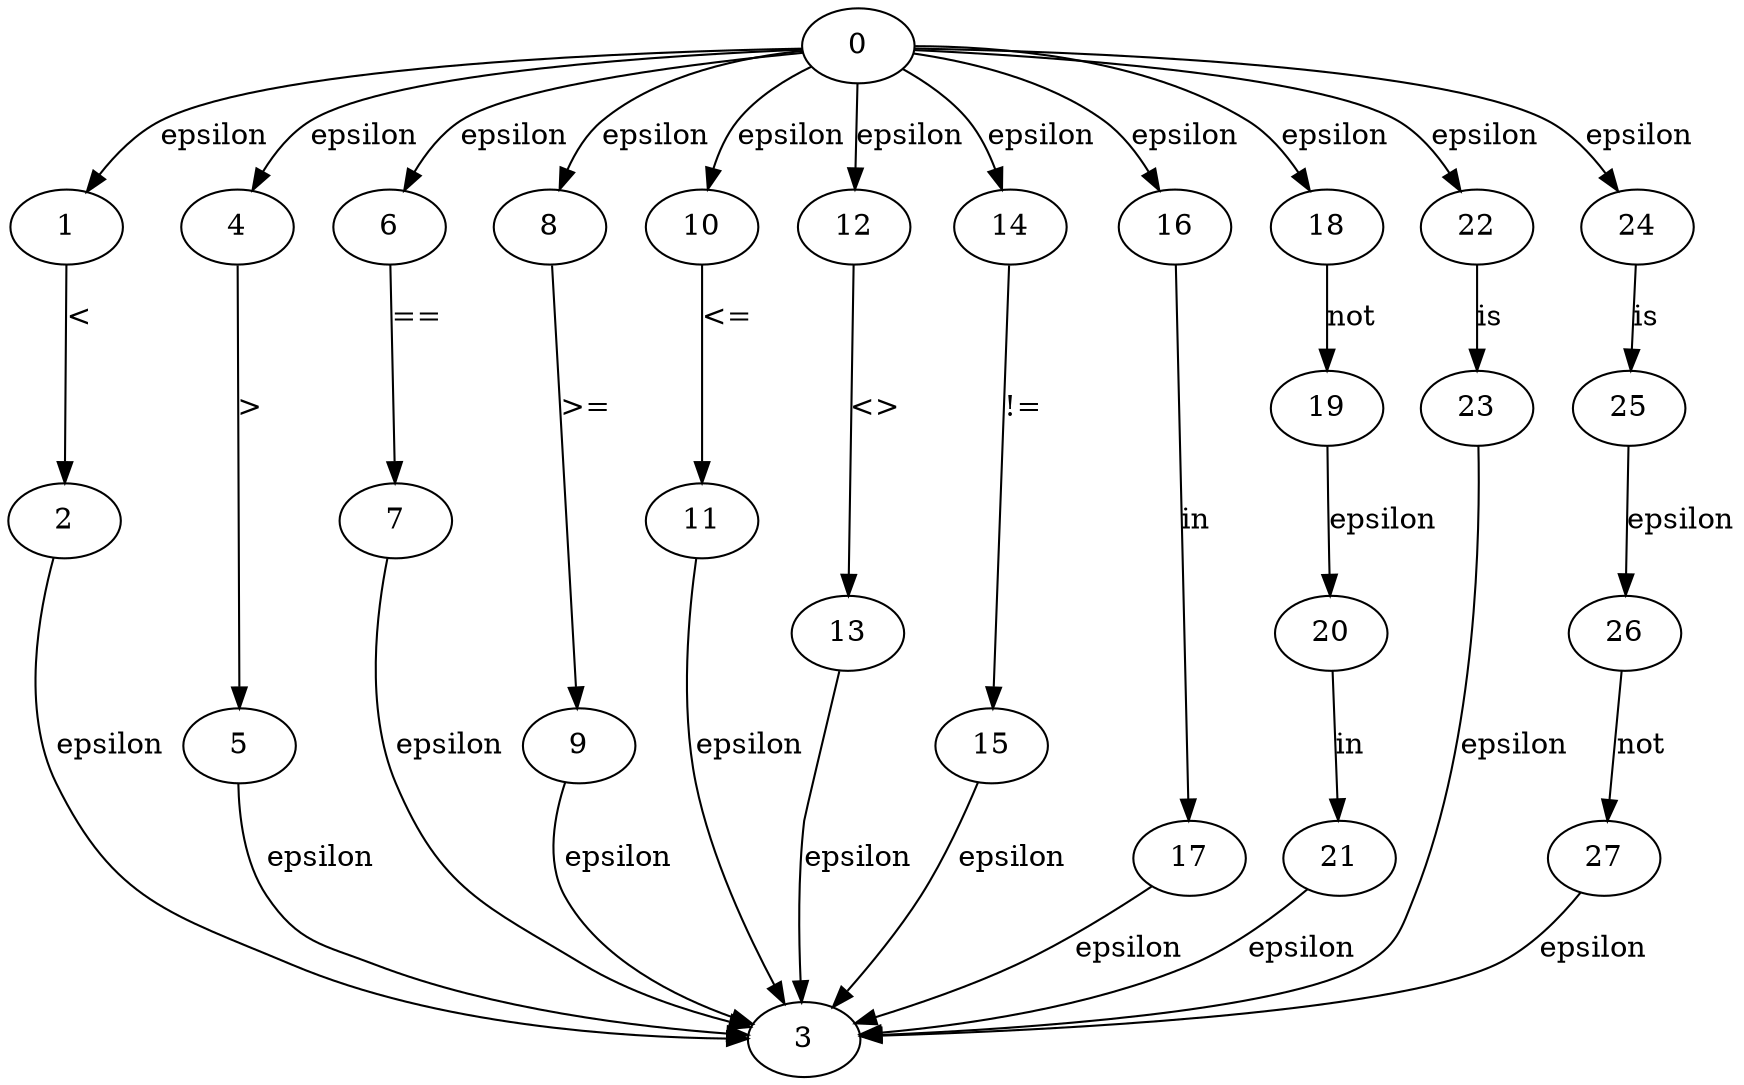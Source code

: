 










digraph comp_op {
  0->1[label=epsilon]
  1->2[label="<"]
  2->3[label=epsilon]
  0->4[label=epsilon]
  4->5[label=">"]
  5->3[label=epsilon]
  0->6[label=epsilon]
  6->7[label="=="]
  7->3[label=epsilon]
  0->8[label=epsilon]
  8->9[label=">="]
  9->3[label=epsilon]
  0->10[label=epsilon]
  10->11[label="<="]
  11->3[label=epsilon]
  0->12[label=epsilon]
  12->13[label="<>"]
  13->3[label=epsilon]
  0->14[label=epsilon]
  14->15[label="!="]
  15->3[label=epsilon]
  0->16[label=epsilon]
  16->17[label="in"]
  17->3[label=epsilon]
  0->18[label=epsilon]
  18->19[label="not"]
  19->20[label=epsilon]
  20->21[label="in"]
  21->3[label=epsilon]
  0->22[label=epsilon]
  22->23[label="is"]
  23->3[label=epsilon]
  0->24[label=epsilon]
  24->25[label="is"]
  25->26[label=epsilon]
  26->27[label="not"]
  27->3[label=epsilon]
}
